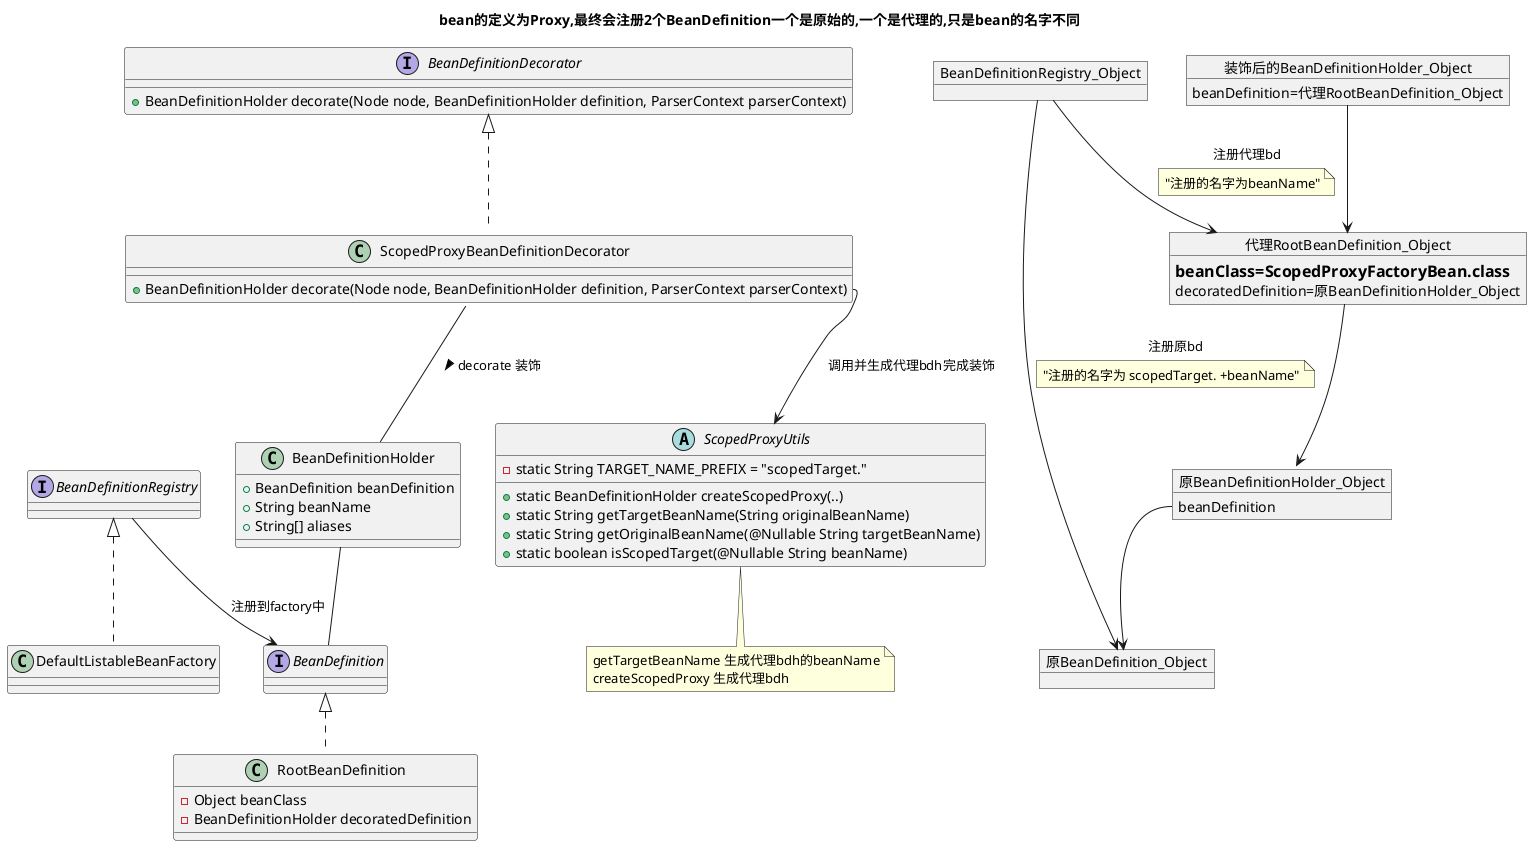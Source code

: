 
@startuml
title bean的定义为Proxy,最终会注册2个BeanDefinition一个是原始的,一个是代理的,只是bean的名字不同

abstract class ScopedProxyUtils{
	-static String TARGET_NAME_PREFIX = "scopedTarget."
	+static BeanDefinitionHolder createScopedProxy(..)
    +static String getTargetBeanName(String originalBeanName)
    +static String getOriginalBeanName(@Nullable String targetBeanName)
    +static boolean isScopedTarget(@Nullable String beanName)
}
note bottom
getTargetBeanName 生成代理bdh的beanName
createScopedProxy 生成代理bdh
end note
interface BeanDefinitionRegistry
class DefaultListableBeanFactory implements BeanDefinitionRegistry

BeanDefinitionRegistry --> BeanDefinition : 注册到factory中
class BeanDefinitionHolder{
	+BeanDefinition beanDefinition
	+String beanName
	+String[] aliases
}
interface BeanDefinitionDecorator{
    + BeanDefinitionHolder decorate(Node node, BeanDefinitionHolder definition, ParserContext parserContext)
}
class ScopedProxyBeanDefinitionDecorator implements BeanDefinitionDecorator{
    + BeanDefinitionHolder decorate(Node node, BeanDefinitionHolder definition, ParserContext parserContext)
}

class RootBeanDefinition implements BeanDefinition{
    - Object beanClass
    - BeanDefinitionHolder decoratedDefinition
}
ScopedProxyBeanDefinitionDecorator::decorate --> ScopedProxyUtils : 调用并生成代理bdh完成装饰
interface BeanDefinition

BeanDefinitionHolder -- BeanDefinition

object BeanDefinitionRegistry_Object
object 原BeanDefinition_Object
object 原BeanDefinitionHolder_Object{
    beanDefinition
}
原BeanDefinitionHolder_Object::beanDefinition --> 原BeanDefinition_Object
object 装饰后的BeanDefinitionHolder_Object{
    beanDefinition=代理RootBeanDefinition_Object
}
object 代理RootBeanDefinition_Object{
    ==beanClass=ScopedProxyFactoryBean.class
    decoratedDefinition=原BeanDefinitionHolder_Object
}

ScopedProxyBeanDefinitionDecorator -- BeanDefinitionHolder : decorate 装饰 >
装饰后的BeanDefinitionHolder_Object --> 代理RootBeanDefinition_Object
代理RootBeanDefinition_Object --> 原BeanDefinitionHolder_Object
BeanDefinitionRegistry_Object --> 原BeanDefinition_Object : 注册原bd
note on link : "注册的名字为 scopedTarget. +beanName"

BeanDefinitionRegistry_Object --> 代理RootBeanDefinition_Object : 注册代理bd
note on link : "注册的名字为beanName"

@enduml

